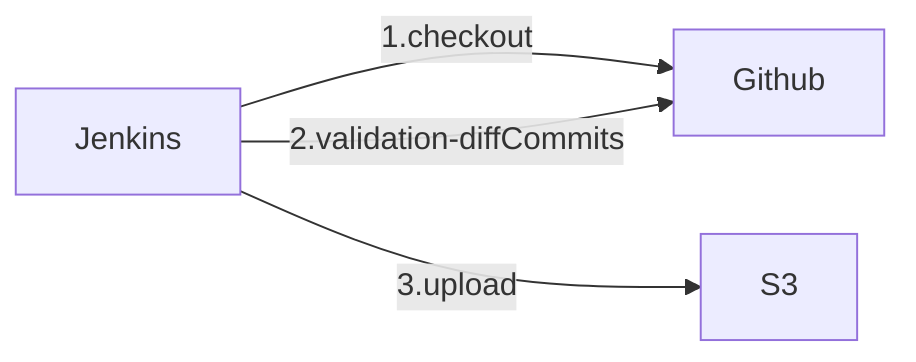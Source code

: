 %% CI/CD S3
graph LR
%% __START
    Jenkins --> |1.checkout| Github
    Jenkins --> |2.validation-diffCommits| Github
    Jenkins --> |3.upload| S3
%% __END